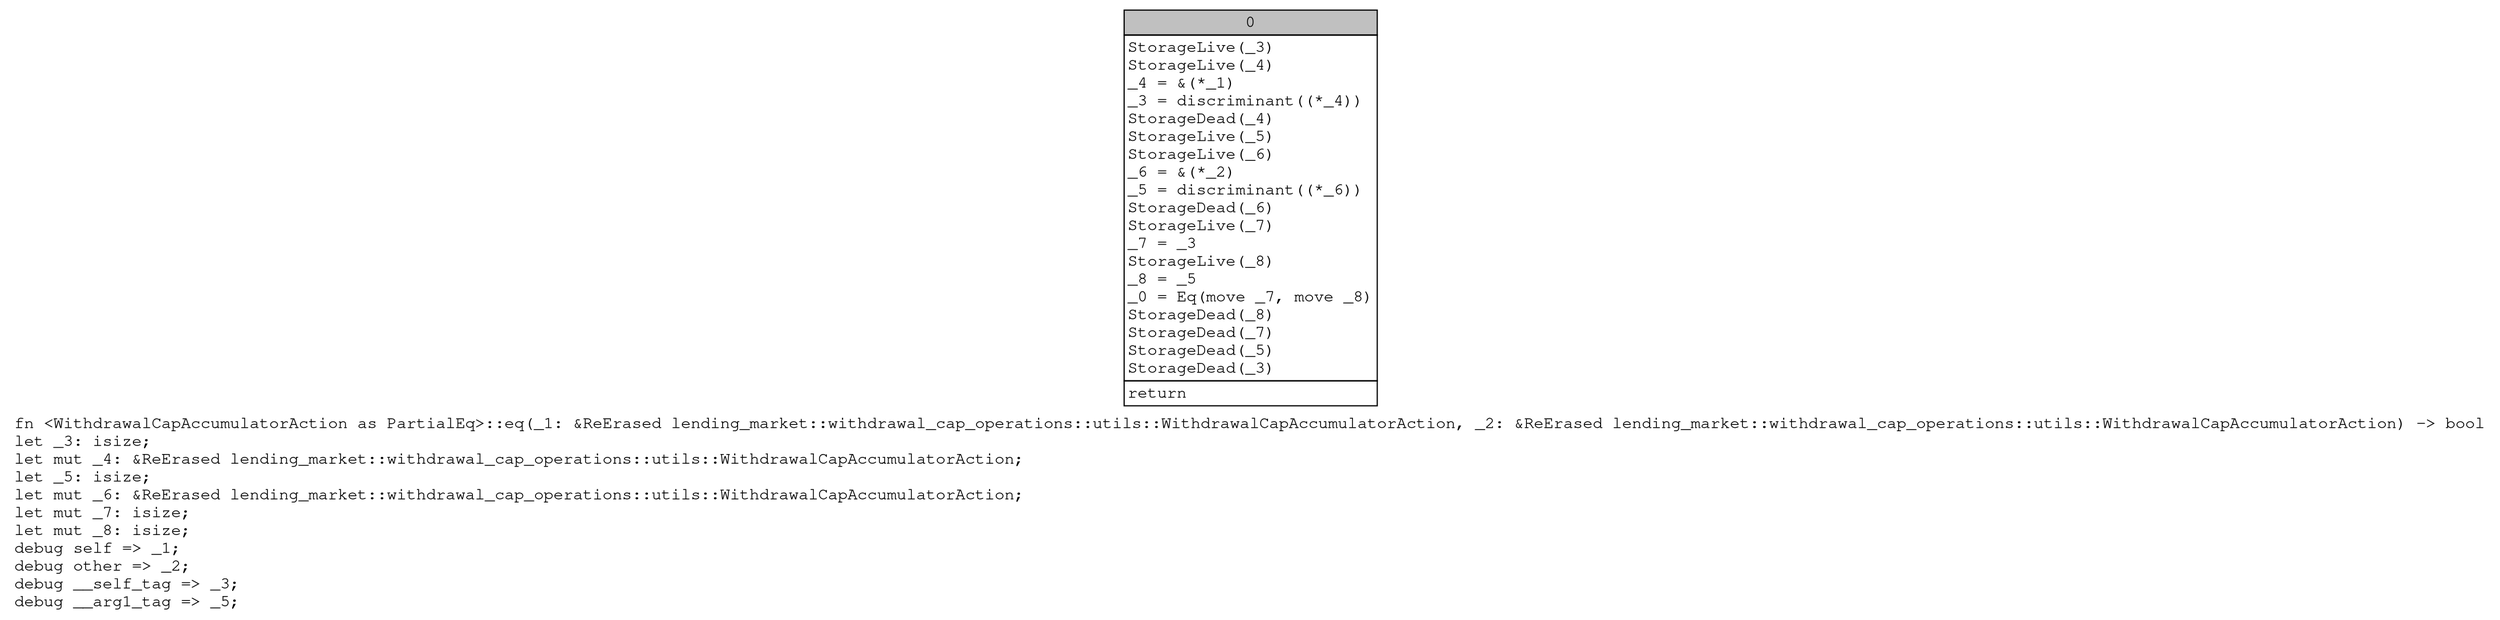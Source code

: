 digraph Mir_0_6488 {
    graph [fontname="Courier, monospace"];
    node [fontname="Courier, monospace"];
    edge [fontname="Courier, monospace"];
    label=<fn &lt;WithdrawalCapAccumulatorAction as PartialEq&gt;::eq(_1: &amp;ReErased lending_market::withdrawal_cap_operations::utils::WithdrawalCapAccumulatorAction, _2: &amp;ReErased lending_market::withdrawal_cap_operations::utils::WithdrawalCapAccumulatorAction) -&gt; bool<br align="left"/>let _3: isize;<br align="left"/>let mut _4: &amp;ReErased lending_market::withdrawal_cap_operations::utils::WithdrawalCapAccumulatorAction;<br align="left"/>let _5: isize;<br align="left"/>let mut _6: &amp;ReErased lending_market::withdrawal_cap_operations::utils::WithdrawalCapAccumulatorAction;<br align="left"/>let mut _7: isize;<br align="left"/>let mut _8: isize;<br align="left"/>debug self =&gt; _1;<br align="left"/>debug other =&gt; _2;<br align="left"/>debug __self_tag =&gt; _3;<br align="left"/>debug __arg1_tag =&gt; _5;<br align="left"/>>;
    bb0__0_6488 [shape="none", label=<<table border="0" cellborder="1" cellspacing="0"><tr><td bgcolor="gray" align="center" colspan="1">0</td></tr><tr><td align="left" balign="left">StorageLive(_3)<br/>StorageLive(_4)<br/>_4 = &amp;(*_1)<br/>_3 = discriminant((*_4))<br/>StorageDead(_4)<br/>StorageLive(_5)<br/>StorageLive(_6)<br/>_6 = &amp;(*_2)<br/>_5 = discriminant((*_6))<br/>StorageDead(_6)<br/>StorageLive(_7)<br/>_7 = _3<br/>StorageLive(_8)<br/>_8 = _5<br/>_0 = Eq(move _7, move _8)<br/>StorageDead(_8)<br/>StorageDead(_7)<br/>StorageDead(_5)<br/>StorageDead(_3)<br/></td></tr><tr><td align="left">return</td></tr></table>>];
}

